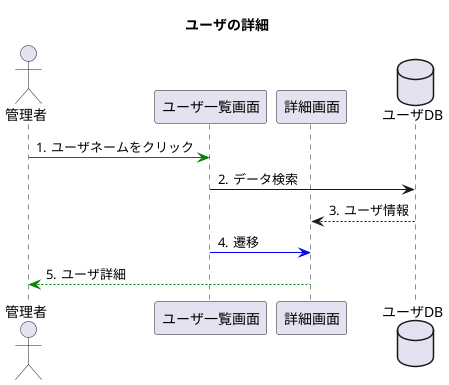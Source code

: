 @startuml
title ユーザの詳細

autonumber "#."

actor 管理者
participant ユーザ一覧画面
participant 詳細画面
database ユーザDB

管理者 -[#green]> ユーザ一覧画面:ユーザネームをクリック

ユーザ一覧画面 -> ユーザDB:データ検索
ユーザDB --> 詳細画面:ユーザ情報
ユーザ一覧画面 -[#blue]> 詳細画面:遷移
詳細画面 --[#green]> 管理者:ユーザ詳細

@enduml